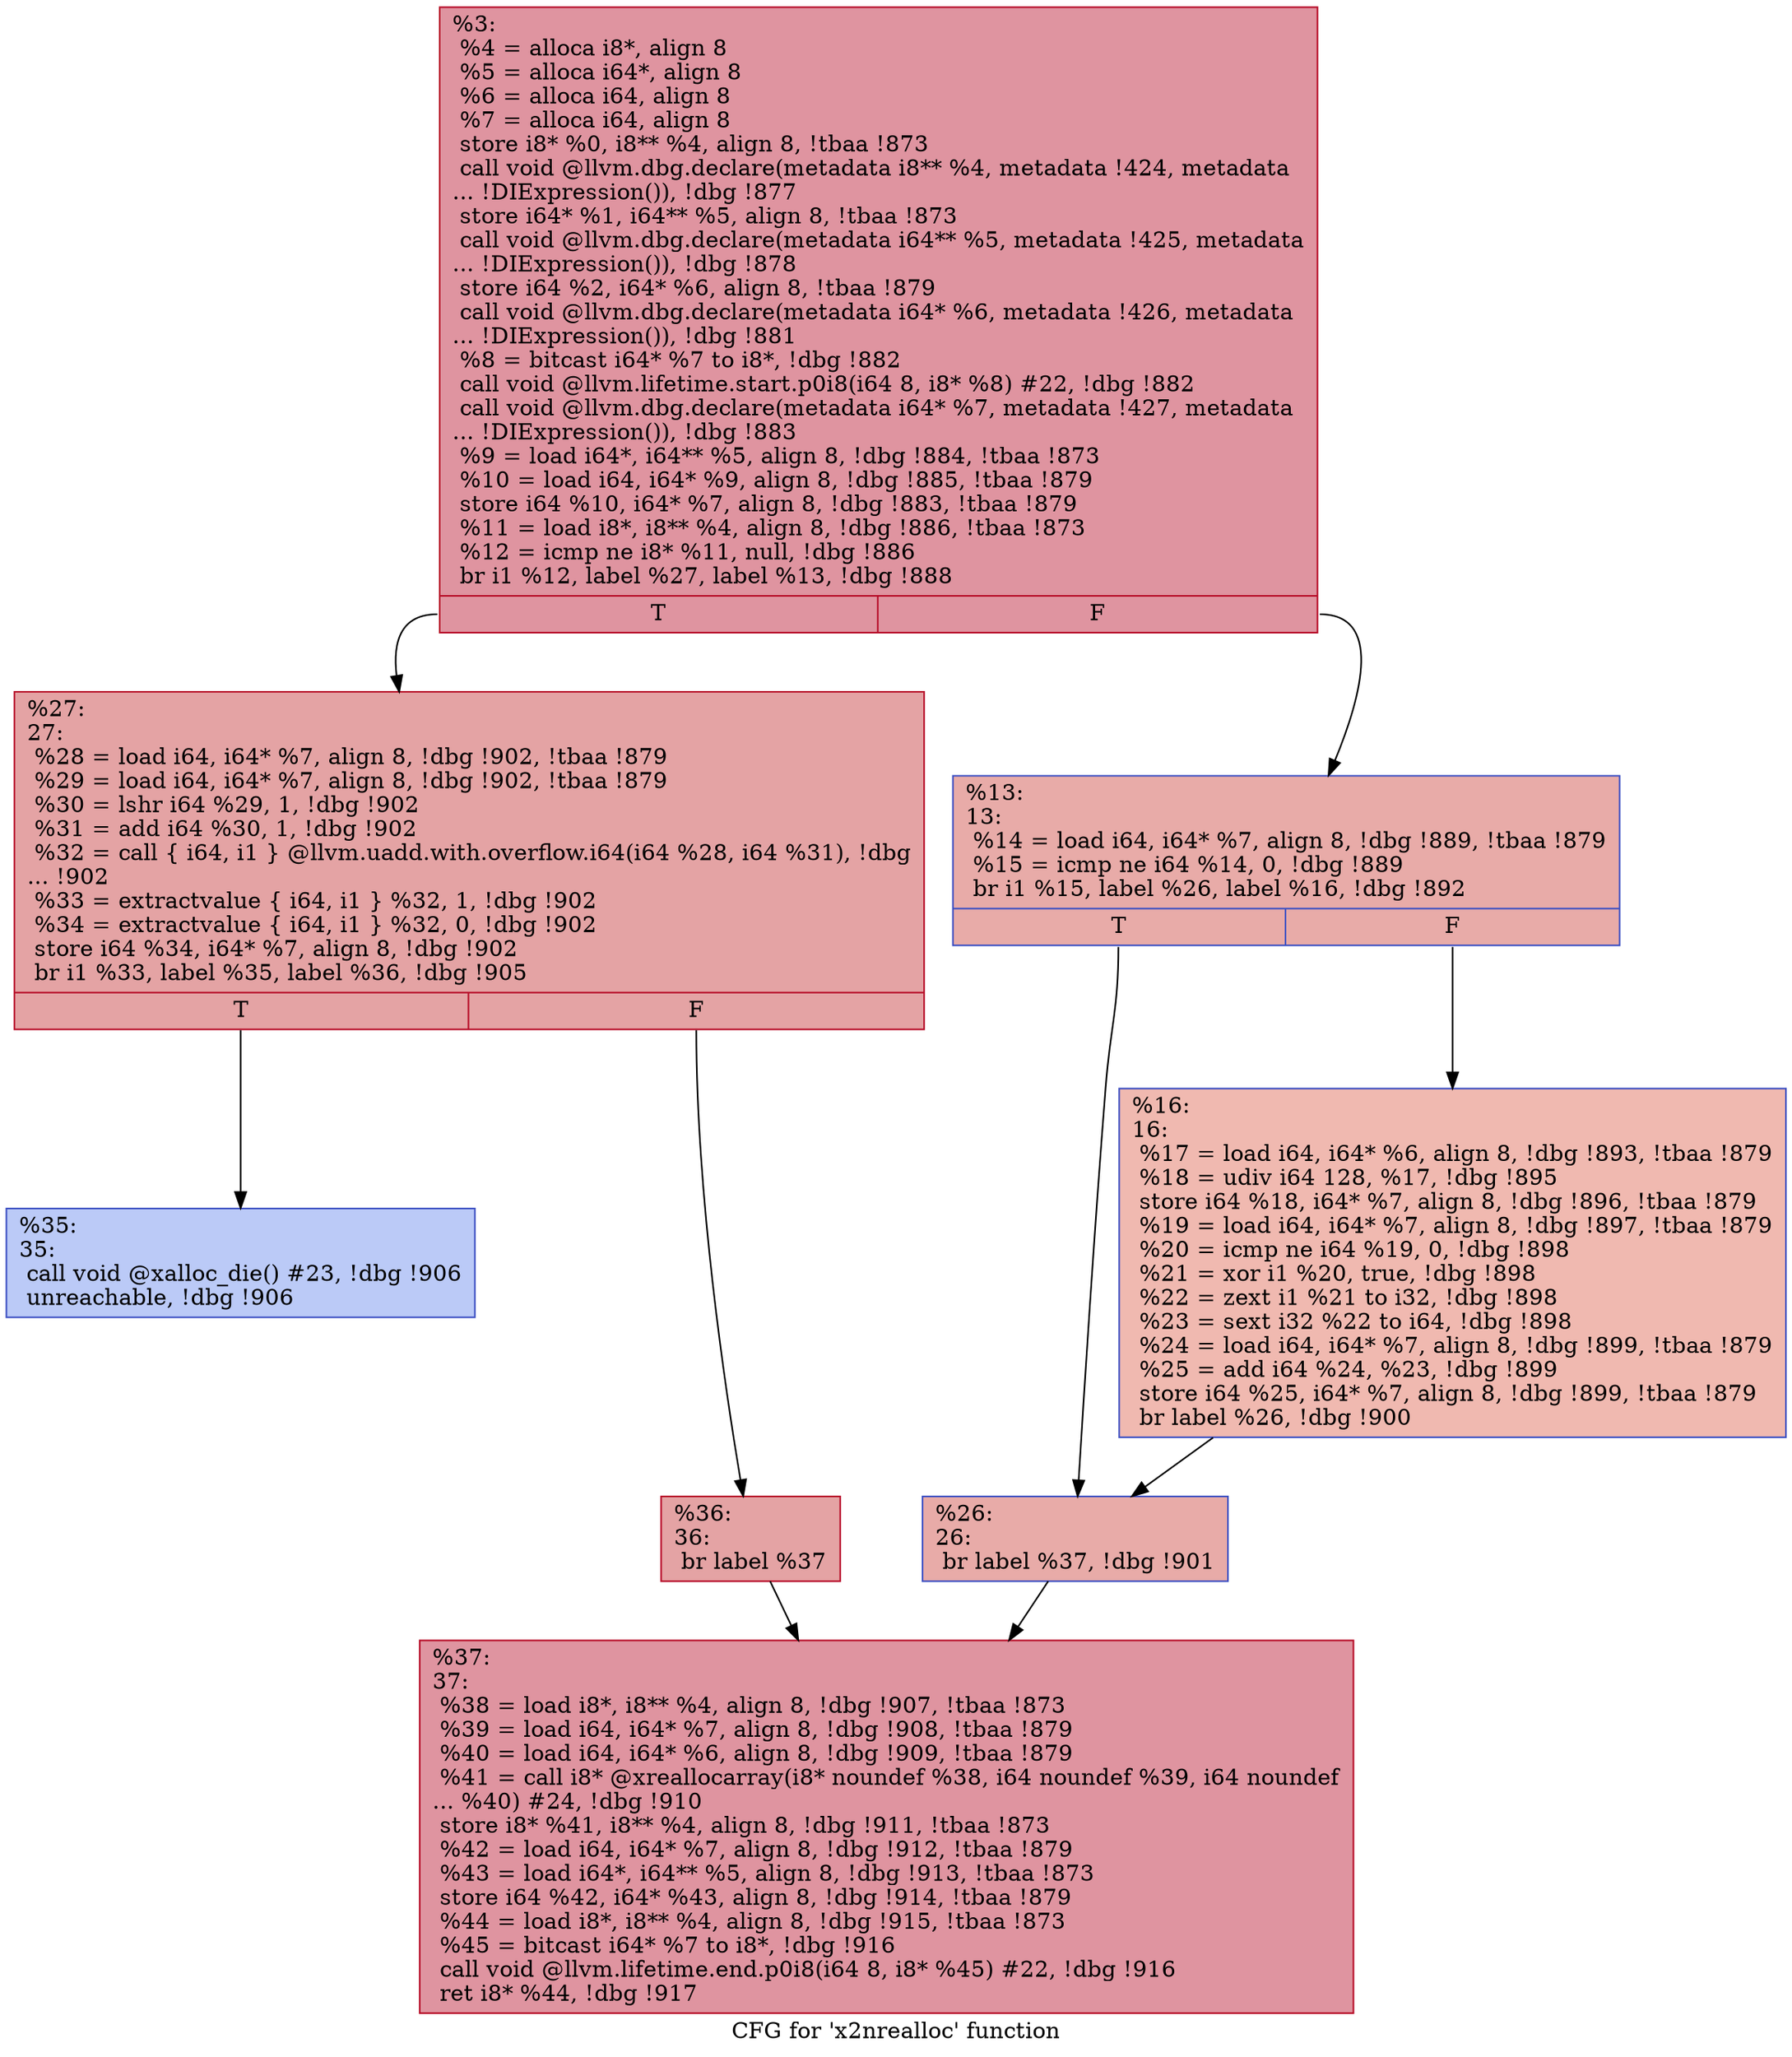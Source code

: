 digraph "CFG for 'x2nrealloc' function" {
	label="CFG for 'x2nrealloc' function";

	Node0x1493860 [shape=record,color="#b70d28ff", style=filled, fillcolor="#b70d2870",label="{%3:\l  %4 = alloca i8*, align 8\l  %5 = alloca i64*, align 8\l  %6 = alloca i64, align 8\l  %7 = alloca i64, align 8\l  store i8* %0, i8** %4, align 8, !tbaa !873\l  call void @llvm.dbg.declare(metadata i8** %4, metadata !424, metadata\l... !DIExpression()), !dbg !877\l  store i64* %1, i64** %5, align 8, !tbaa !873\l  call void @llvm.dbg.declare(metadata i64** %5, metadata !425, metadata\l... !DIExpression()), !dbg !878\l  store i64 %2, i64* %6, align 8, !tbaa !879\l  call void @llvm.dbg.declare(metadata i64* %6, metadata !426, metadata\l... !DIExpression()), !dbg !881\l  %8 = bitcast i64* %7 to i8*, !dbg !882\l  call void @llvm.lifetime.start.p0i8(i64 8, i8* %8) #22, !dbg !882\l  call void @llvm.dbg.declare(metadata i64* %7, metadata !427, metadata\l... !DIExpression()), !dbg !883\l  %9 = load i64*, i64** %5, align 8, !dbg !884, !tbaa !873\l  %10 = load i64, i64* %9, align 8, !dbg !885, !tbaa !879\l  store i64 %10, i64* %7, align 8, !dbg !883, !tbaa !879\l  %11 = load i8*, i8** %4, align 8, !dbg !886, !tbaa !873\l  %12 = icmp ne i8* %11, null, !dbg !886\l  br i1 %12, label %27, label %13, !dbg !888\l|{<s0>T|<s1>F}}"];
	Node0x1493860:s0 -> Node0x14939a0;
	Node0x1493860:s1 -> Node0x14938b0;
	Node0x14938b0 [shape=record,color="#3d50c3ff", style=filled, fillcolor="#cc403a70",label="{%13:\l13:                                               \l  %14 = load i64, i64* %7, align 8, !dbg !889, !tbaa !879\l  %15 = icmp ne i64 %14, 0, !dbg !889\l  br i1 %15, label %26, label %16, !dbg !892\l|{<s0>T|<s1>F}}"];
	Node0x14938b0:s0 -> Node0x1493950;
	Node0x14938b0:s1 -> Node0x1493900;
	Node0x1493900 [shape=record,color="#3d50c3ff", style=filled, fillcolor="#de614d70",label="{%16:\l16:                                               \l  %17 = load i64, i64* %6, align 8, !dbg !893, !tbaa !879\l  %18 = udiv i64 128, %17, !dbg !895\l  store i64 %18, i64* %7, align 8, !dbg !896, !tbaa !879\l  %19 = load i64, i64* %7, align 8, !dbg !897, !tbaa !879\l  %20 = icmp ne i64 %19, 0, !dbg !898\l  %21 = xor i1 %20, true, !dbg !898\l  %22 = zext i1 %21 to i32, !dbg !898\l  %23 = sext i32 %22 to i64, !dbg !898\l  %24 = load i64, i64* %7, align 8, !dbg !899, !tbaa !879\l  %25 = add i64 %24, %23, !dbg !899\l  store i64 %25, i64* %7, align 8, !dbg !899, !tbaa !879\l  br label %26, !dbg !900\l}"];
	Node0x1493900 -> Node0x1493950;
	Node0x1493950 [shape=record,color="#3d50c3ff", style=filled, fillcolor="#cc403a70",label="{%26:\l26:                                               \l  br label %37, !dbg !901\l}"];
	Node0x1493950 -> Node0x1493a90;
	Node0x14939a0 [shape=record,color="#b70d28ff", style=filled, fillcolor="#c32e3170",label="{%27:\l27:                                               \l  %28 = load i64, i64* %7, align 8, !dbg !902, !tbaa !879\l  %29 = load i64, i64* %7, align 8, !dbg !902, !tbaa !879\l  %30 = lshr i64 %29, 1, !dbg !902\l  %31 = add i64 %30, 1, !dbg !902\l  %32 = call \{ i64, i1 \} @llvm.uadd.with.overflow.i64(i64 %28, i64 %31), !dbg\l... !902\l  %33 = extractvalue \{ i64, i1 \} %32, 1, !dbg !902\l  %34 = extractvalue \{ i64, i1 \} %32, 0, !dbg !902\l  store i64 %34, i64* %7, align 8, !dbg !902\l  br i1 %33, label %35, label %36, !dbg !905\l|{<s0>T|<s1>F}}"];
	Node0x14939a0:s0 -> Node0x14939f0;
	Node0x14939a0:s1 -> Node0x1493a40;
	Node0x14939f0 [shape=record,color="#3d50c3ff", style=filled, fillcolor="#6687ed70",label="{%35:\l35:                                               \l  call void @xalloc_die() #23, !dbg !906\l  unreachable, !dbg !906\l}"];
	Node0x1493a40 [shape=record,color="#b70d28ff", style=filled, fillcolor="#c32e3170",label="{%36:\l36:                                               \l  br label %37\l}"];
	Node0x1493a40 -> Node0x1493a90;
	Node0x1493a90 [shape=record,color="#b70d28ff", style=filled, fillcolor="#b70d2870",label="{%37:\l37:                                               \l  %38 = load i8*, i8** %4, align 8, !dbg !907, !tbaa !873\l  %39 = load i64, i64* %7, align 8, !dbg !908, !tbaa !879\l  %40 = load i64, i64* %6, align 8, !dbg !909, !tbaa !879\l  %41 = call i8* @xreallocarray(i8* noundef %38, i64 noundef %39, i64 noundef\l... %40) #24, !dbg !910\l  store i8* %41, i8** %4, align 8, !dbg !911, !tbaa !873\l  %42 = load i64, i64* %7, align 8, !dbg !912, !tbaa !879\l  %43 = load i64*, i64** %5, align 8, !dbg !913, !tbaa !873\l  store i64 %42, i64* %43, align 8, !dbg !914, !tbaa !879\l  %44 = load i8*, i8** %4, align 8, !dbg !915, !tbaa !873\l  %45 = bitcast i64* %7 to i8*, !dbg !916\l  call void @llvm.lifetime.end.p0i8(i64 8, i8* %45) #22, !dbg !916\l  ret i8* %44, !dbg !917\l}"];
}
